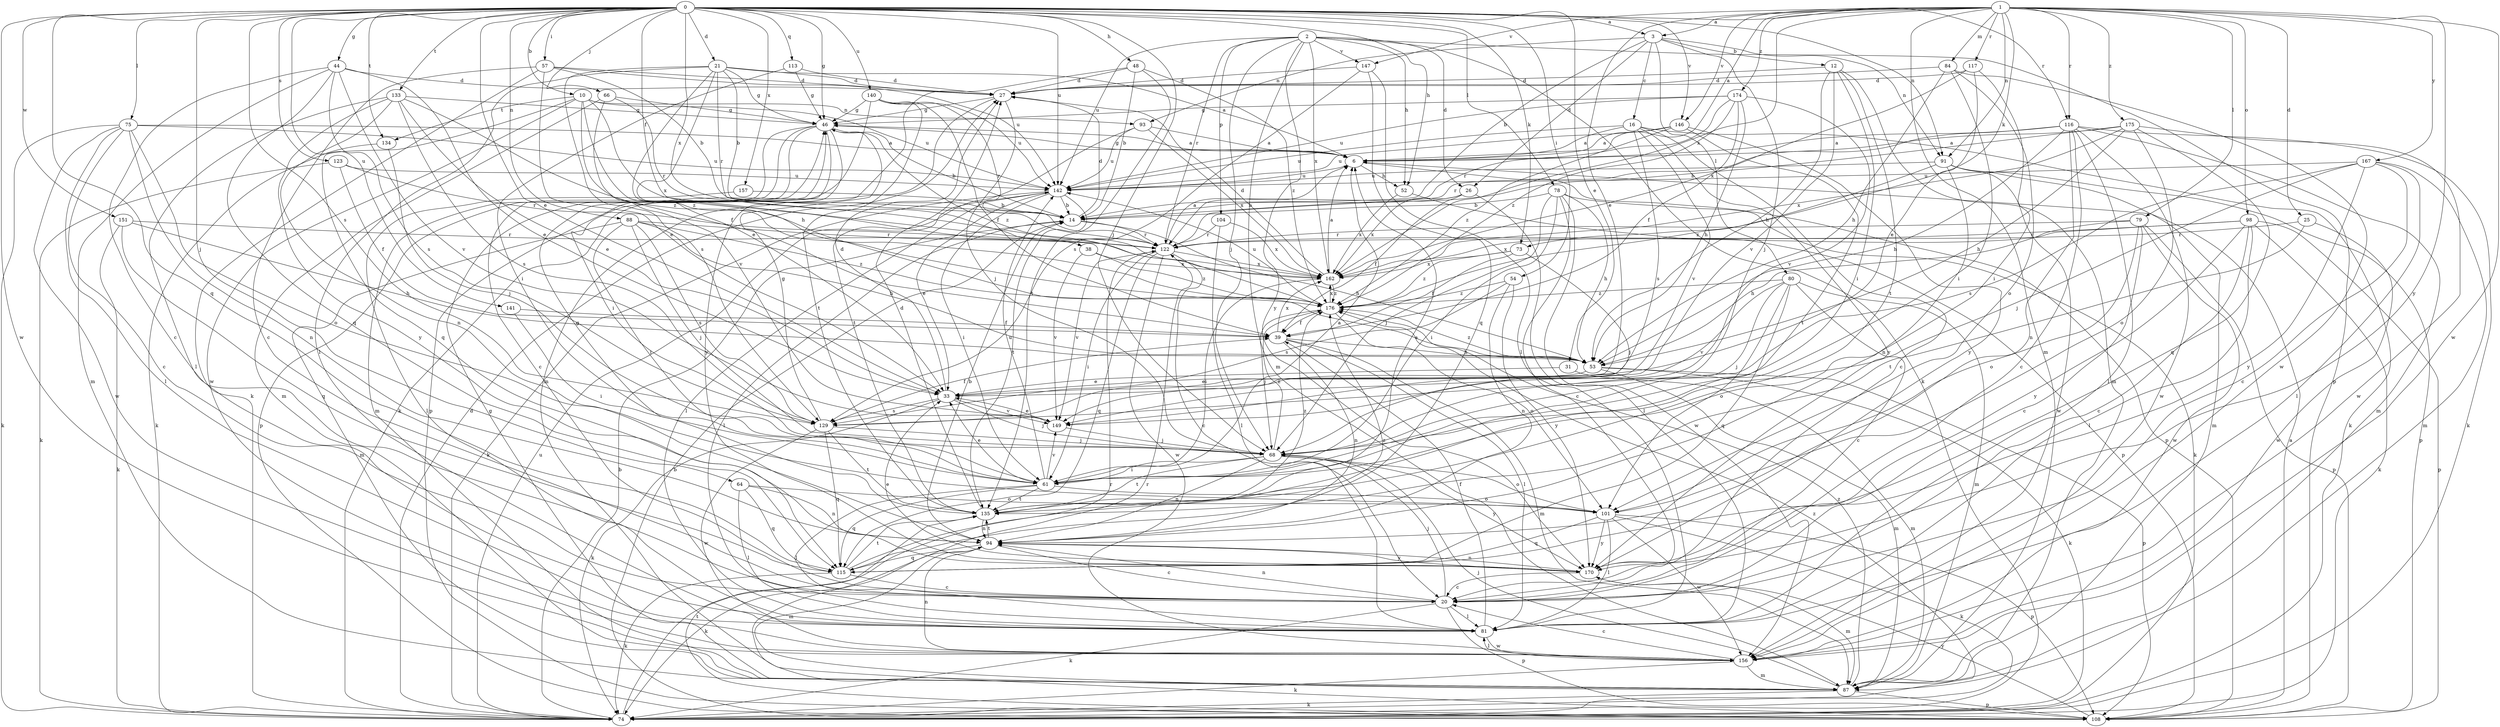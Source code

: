 strict digraph  {
0;
1;
2;
3;
6;
10;
12;
14;
16;
20;
21;
25;
26;
27;
31;
33;
38;
39;
44;
46;
48;
52;
53;
54;
57;
61;
64;
66;
68;
73;
74;
75;
78;
79;
80;
81;
84;
87;
88;
91;
93;
94;
98;
101;
104;
108;
113;
115;
116;
117;
122;
123;
129;
133;
134;
135;
140;
141;
142;
146;
147;
149;
151;
156;
157;
162;
167;
170;
174;
175;
176;
0 -> 3  [label=a];
0 -> 10  [label=b];
0 -> 21  [label=d];
0 -> 31  [label=e];
0 -> 33  [label=e];
0 -> 38  [label=f];
0 -> 44  [label=g];
0 -> 46  [label=g];
0 -> 48  [label=h];
0 -> 52  [label=h];
0 -> 54  [label=i];
0 -> 57  [label=i];
0 -> 64  [label=j];
0 -> 66  [label=j];
0 -> 68  [label=j];
0 -> 73  [label=k];
0 -> 75  [label=l];
0 -> 78  [label=l];
0 -> 88  [label=n];
0 -> 91  [label=n];
0 -> 113  [label=q];
0 -> 115  [label=q];
0 -> 116  [label=r];
0 -> 123  [label=s];
0 -> 129  [label=s];
0 -> 133  [label=t];
0 -> 134  [label=t];
0 -> 140  [label=u];
0 -> 141  [label=u];
0 -> 142  [label=u];
0 -> 146  [label=v];
0 -> 151  [label=w];
0 -> 156  [label=w];
0 -> 157  [label=x];
0 -> 162  [label=x];
1 -> 3  [label=a];
1 -> 6  [label=a];
1 -> 25  [label=d];
1 -> 33  [label=e];
1 -> 73  [label=k];
1 -> 79  [label=l];
1 -> 84  [label=m];
1 -> 87  [label=m];
1 -> 91  [label=n];
1 -> 98  [label=o];
1 -> 116  [label=r];
1 -> 117  [label=r];
1 -> 146  [label=v];
1 -> 147  [label=v];
1 -> 156  [label=w];
1 -> 162  [label=x];
1 -> 167  [label=y];
1 -> 170  [label=y];
1 -> 174  [label=z];
1 -> 175  [label=z];
2 -> 26  [label=d];
2 -> 52  [label=h];
2 -> 68  [label=j];
2 -> 74  [label=k];
2 -> 87  [label=m];
2 -> 104  [label=p];
2 -> 108  [label=p];
2 -> 122  [label=r];
2 -> 142  [label=u];
2 -> 147  [label=v];
2 -> 162  [label=x];
2 -> 170  [label=y];
3 -> 12  [label=b];
3 -> 14  [label=b];
3 -> 16  [label=c];
3 -> 26  [label=d];
3 -> 68  [label=j];
3 -> 80  [label=l];
3 -> 91  [label=n];
3 -> 93  [label=n];
6 -> 46  [label=g];
6 -> 52  [label=h];
6 -> 108  [label=p];
6 -> 142  [label=u];
10 -> 39  [label=f];
10 -> 93  [label=n];
10 -> 115  [label=q];
10 -> 134  [label=t];
10 -> 142  [label=u];
10 -> 156  [label=w];
10 -> 162  [label=x];
10 -> 176  [label=z];
12 -> 27  [label=d];
12 -> 53  [label=h];
12 -> 61  [label=i];
12 -> 87  [label=m];
12 -> 135  [label=t];
12 -> 149  [label=v];
14 -> 27  [label=d];
14 -> 53  [label=h];
14 -> 81  [label=l];
14 -> 122  [label=r];
16 -> 6  [label=a];
16 -> 20  [label=c];
16 -> 74  [label=k];
16 -> 129  [label=s];
16 -> 142  [label=u];
16 -> 149  [label=v];
16 -> 170  [label=y];
20 -> 68  [label=j];
20 -> 74  [label=k];
20 -> 81  [label=l];
20 -> 94  [label=n];
20 -> 108  [label=p];
21 -> 6  [label=a];
21 -> 14  [label=b];
21 -> 27  [label=d];
21 -> 33  [label=e];
21 -> 46  [label=g];
21 -> 53  [label=h];
21 -> 81  [label=l];
21 -> 122  [label=r];
21 -> 129  [label=s];
25 -> 122  [label=r];
25 -> 135  [label=t];
25 -> 156  [label=w];
26 -> 14  [label=b];
26 -> 39  [label=f];
26 -> 81  [label=l];
26 -> 162  [label=x];
27 -> 46  [label=g];
27 -> 68  [label=j];
27 -> 74  [label=k];
31 -> 33  [label=e];
31 -> 87  [label=m];
33 -> 27  [label=d];
33 -> 68  [label=j];
33 -> 74  [label=k];
33 -> 129  [label=s];
33 -> 149  [label=v];
38 -> 149  [label=v];
38 -> 162  [label=x];
38 -> 176  [label=z];
39 -> 53  [label=h];
39 -> 81  [label=l];
39 -> 87  [label=m];
39 -> 94  [label=n];
39 -> 162  [label=x];
44 -> 20  [label=c];
44 -> 27  [label=d];
44 -> 33  [label=e];
44 -> 87  [label=m];
44 -> 115  [label=q];
44 -> 129  [label=s];
44 -> 149  [label=v];
46 -> 6  [label=a];
46 -> 14  [label=b];
46 -> 20  [label=c];
46 -> 61  [label=i];
46 -> 87  [label=m];
46 -> 108  [label=p];
46 -> 170  [label=y];
46 -> 176  [label=z];
48 -> 14  [label=b];
48 -> 27  [label=d];
48 -> 87  [label=m];
48 -> 135  [label=t];
48 -> 176  [label=z];
52 -> 108  [label=p];
52 -> 162  [label=x];
53 -> 33  [label=e];
53 -> 74  [label=k];
53 -> 87  [label=m];
53 -> 108  [label=p];
53 -> 176  [label=z];
54 -> 94  [label=n];
54 -> 129  [label=s];
54 -> 170  [label=y];
54 -> 176  [label=z];
57 -> 14  [label=b];
57 -> 20  [label=c];
57 -> 27  [label=d];
57 -> 33  [label=e];
57 -> 74  [label=k];
57 -> 142  [label=u];
61 -> 6  [label=a];
61 -> 33  [label=e];
61 -> 81  [label=l];
61 -> 101  [label=o];
61 -> 115  [label=q];
61 -> 135  [label=t];
61 -> 142  [label=u];
61 -> 149  [label=v];
64 -> 81  [label=l];
64 -> 94  [label=n];
64 -> 101  [label=o];
64 -> 115  [label=q];
66 -> 46  [label=g];
66 -> 87  [label=m];
66 -> 122  [label=r];
66 -> 149  [label=v];
68 -> 61  [label=i];
68 -> 94  [label=n];
68 -> 101  [label=o];
68 -> 135  [label=t];
68 -> 170  [label=y];
68 -> 176  [label=z];
73 -> 39  [label=f];
73 -> 68  [label=j];
73 -> 162  [label=x];
73 -> 176  [label=z];
74 -> 14  [label=b];
74 -> 27  [label=d];
74 -> 122  [label=r];
74 -> 142  [label=u];
74 -> 176  [label=z];
75 -> 6  [label=a];
75 -> 20  [label=c];
75 -> 74  [label=k];
75 -> 81  [label=l];
75 -> 94  [label=n];
75 -> 101  [label=o];
75 -> 142  [label=u];
75 -> 156  [label=w];
78 -> 14  [label=b];
78 -> 20  [label=c];
78 -> 53  [label=h];
78 -> 61  [label=i];
78 -> 68  [label=j];
78 -> 74  [label=k];
78 -> 156  [label=w];
79 -> 20  [label=c];
79 -> 53  [label=h];
79 -> 101  [label=o];
79 -> 108  [label=p];
79 -> 122  [label=r];
79 -> 156  [label=w];
80 -> 20  [label=c];
80 -> 68  [label=j];
80 -> 87  [label=m];
80 -> 101  [label=o];
80 -> 115  [label=q];
80 -> 149  [label=v];
80 -> 176  [label=z];
81 -> 39  [label=f];
81 -> 156  [label=w];
84 -> 27  [label=d];
84 -> 53  [label=h];
84 -> 61  [label=i];
84 -> 101  [label=o];
84 -> 156  [label=w];
87 -> 46  [label=g];
87 -> 68  [label=j];
87 -> 74  [label=k];
87 -> 108  [label=p];
87 -> 176  [label=z];
88 -> 53  [label=h];
88 -> 61  [label=i];
88 -> 68  [label=j];
88 -> 87  [label=m];
88 -> 122  [label=r];
88 -> 129  [label=s];
88 -> 176  [label=z];
91 -> 87  [label=m];
91 -> 94  [label=n];
91 -> 108  [label=p];
91 -> 142  [label=u];
91 -> 156  [label=w];
91 -> 176  [label=z];
93 -> 6  [label=a];
93 -> 135  [label=t];
93 -> 142  [label=u];
93 -> 162  [label=x];
94 -> 14  [label=b];
94 -> 20  [label=c];
94 -> 74  [label=k];
94 -> 87  [label=m];
94 -> 115  [label=q];
94 -> 135  [label=t];
94 -> 170  [label=y];
98 -> 20  [label=c];
98 -> 74  [label=k];
98 -> 81  [label=l];
98 -> 108  [label=p];
98 -> 122  [label=r];
98 -> 162  [label=x];
98 -> 170  [label=y];
101 -> 74  [label=k];
101 -> 81  [label=l];
101 -> 108  [label=p];
101 -> 115  [label=q];
101 -> 156  [label=w];
101 -> 170  [label=y];
104 -> 81  [label=l];
104 -> 122  [label=r];
104 -> 162  [label=x];
108 -> 6  [label=a];
108 -> 14  [label=b];
108 -> 122  [label=r];
108 -> 135  [label=t];
108 -> 170  [label=y];
113 -> 27  [label=d];
113 -> 46  [label=g];
113 -> 61  [label=i];
115 -> 20  [label=c];
115 -> 74  [label=k];
115 -> 135  [label=t];
115 -> 176  [label=z];
116 -> 6  [label=a];
116 -> 20  [label=c];
116 -> 53  [label=h];
116 -> 74  [label=k];
116 -> 81  [label=l];
116 -> 87  [label=m];
116 -> 94  [label=n];
116 -> 122  [label=r];
116 -> 156  [label=w];
117 -> 27  [label=d];
117 -> 33  [label=e];
117 -> 61  [label=i];
117 -> 162  [label=x];
122 -> 6  [label=a];
122 -> 20  [label=c];
122 -> 61  [label=i];
122 -> 115  [label=q];
122 -> 149  [label=v];
122 -> 156  [label=w];
122 -> 162  [label=x];
123 -> 39  [label=f];
123 -> 74  [label=k];
123 -> 122  [label=r];
123 -> 142  [label=u];
129 -> 39  [label=f];
129 -> 46  [label=g];
129 -> 68  [label=j];
129 -> 115  [label=q];
129 -> 135  [label=t];
129 -> 156  [label=w];
133 -> 33  [label=e];
133 -> 46  [label=g];
133 -> 81  [label=l];
133 -> 94  [label=n];
133 -> 129  [label=s];
133 -> 170  [label=y];
133 -> 176  [label=z];
134 -> 68  [label=j];
134 -> 74  [label=k];
135 -> 6  [label=a];
135 -> 27  [label=d];
135 -> 46  [label=g];
135 -> 94  [label=n];
135 -> 176  [label=z];
140 -> 39  [label=f];
140 -> 46  [label=g];
140 -> 108  [label=p];
140 -> 122  [label=r];
140 -> 135  [label=t];
140 -> 142  [label=u];
141 -> 39  [label=f];
141 -> 61  [label=i];
142 -> 14  [label=b];
142 -> 33  [label=e];
142 -> 61  [label=i];
142 -> 74  [label=k];
142 -> 81  [label=l];
142 -> 135  [label=t];
146 -> 6  [label=a];
146 -> 135  [label=t];
146 -> 142  [label=u];
146 -> 170  [label=y];
146 -> 176  [label=z];
147 -> 27  [label=d];
147 -> 81  [label=l];
147 -> 115  [label=q];
147 -> 129  [label=s];
149 -> 33  [label=e];
149 -> 68  [label=j];
151 -> 53  [label=h];
151 -> 74  [label=k];
151 -> 115  [label=q];
151 -> 122  [label=r];
156 -> 20  [label=c];
156 -> 74  [label=k];
156 -> 81  [label=l];
156 -> 87  [label=m];
156 -> 94  [label=n];
157 -> 14  [label=b];
157 -> 81  [label=l];
162 -> 6  [label=a];
162 -> 27  [label=d];
162 -> 61  [label=i];
162 -> 176  [label=z];
167 -> 20  [label=c];
167 -> 68  [label=j];
167 -> 81  [label=l];
167 -> 87  [label=m];
167 -> 129  [label=s];
167 -> 142  [label=u];
167 -> 170  [label=y];
170 -> 20  [label=c];
170 -> 33  [label=e];
170 -> 87  [label=m];
170 -> 94  [label=n];
174 -> 39  [label=f];
174 -> 46  [label=g];
174 -> 53  [label=h];
174 -> 122  [label=r];
174 -> 142  [label=u];
174 -> 149  [label=v];
174 -> 176  [label=z];
175 -> 6  [label=a];
175 -> 14  [label=b];
175 -> 53  [label=h];
175 -> 101  [label=o];
175 -> 115  [label=q];
175 -> 156  [label=w];
175 -> 162  [label=x];
176 -> 39  [label=f];
176 -> 68  [label=j];
176 -> 101  [label=o];
176 -> 142  [label=u];
176 -> 162  [label=x];
}
